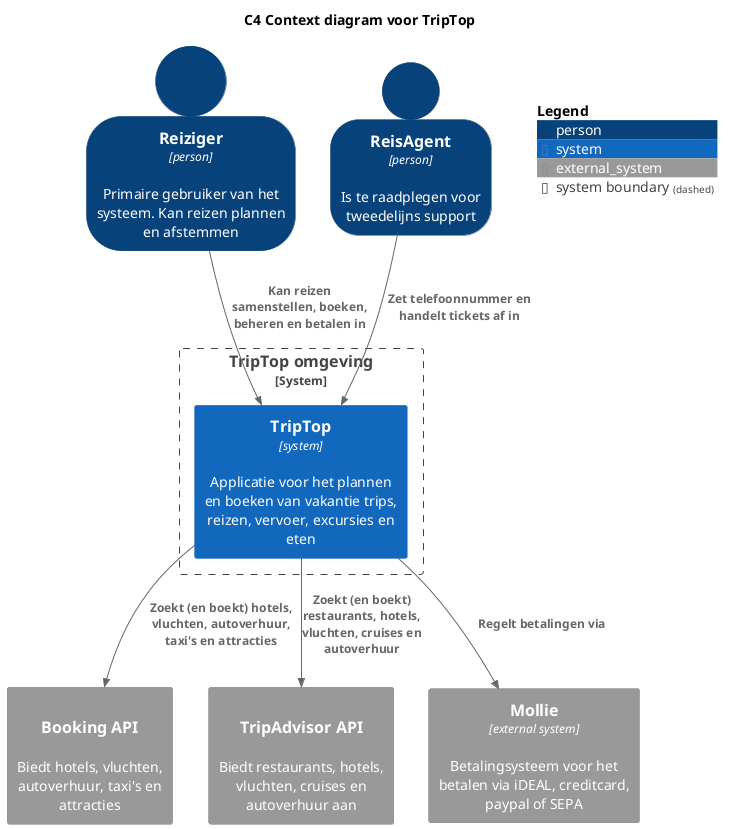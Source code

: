 @startuml
title C4 Context diagram voor TripTop
!include <C4/C4_Container.puml>

top to bottom direction

SHOW_PERSON_OUTLINE()

Person(reiziger, "Reiziger", "Primaire gebruiker van het systeem. Kan reizen plannen en afstemmen", $type="person")
Person(reisagent, "ReisAgent", "Is te raadplegen voor tweedelijns support", $type="person")

System_Boundary(system, "TripTop omgeving") {
    System(triptop, "TripTop", "Applicatie voor het plannen en boeken van vakantie trips, reizen, vervoer, excursies en eten", $type="system")
}

Rel(reiziger, triptop, "Kan reizen samenstellen, boeken, beheren en betalen in")
Rel(reisagent, triptop, "Zet telefoonnummer en handelt tickets af in")

'System_Ext(overnachting, "Overnachting API", "Biedt overnachtingen aan van bijv. Booking.com, Airbnb, eigen beheer", $type="external system")
'System_Ext(vervoer, "Vervoer tussen overnachtingen API", "Biedt vervoer tussen overnachtingen aan van bijv. treinen via NS of Deutsche Bahn, vliegtuig via KLM", $type="external system")
'System_Ext(reis, "Heen en terugreis API", "Biedt heen en terugreis aan van bijv. eigen vervoer, KLM shuttle, trein", $type="external system")
'System_Ext(autohuur, "Autohuur API", "Biedt autoverhuur aan van bijv. huurauto via Sixt, Hertz", $type="external system")
'System_Ext(activiteiten, "Excursies / activiteiten API", "Biedt excursies en activiteiten aan van bijv. via GetYourGuide, Tripadvisor", $type="external system")
'System_Ext(eten, "Eten en drinken API", "Biedt restaurants en winkels voor eten en drinken aan van bijv. via Takeaway, Eet.nu", $type="external system")
System_Ext(booking, "Booking API", "Biedt hotels, vluchten, autoverhuur, taxi's en attracties", "REST")
System_Ext(tripadvisor, "TripAdvisor API", "Biedt restaurants, hotels, vluchten, cruises en autoverhuur aan", "REST")
System_Ext(mollie, "Mollie", "Betalingsysteem voor het betalen via iDEAL, creditcard, paypal of SEPA", $type="external system")

'Rel(triptop, overnachting, "Zoekt (en boekt) overnachtingen via")
'Rel(triptop, vervoer, "Zoekt (en boekt) vervoer tussen overnachtingen via")
'Rel(triptop, reis, "Zoekt (en boekt) heen en terugreis via")
'Rel(triptop, autohuur, "Zoekt (en boekt) autohuur via")
'Rel(triptop, activiteiten, "Zoekt (en boekt) excursies / activiteiten via")
'Rel(triptop, eten, "Zoekt (en boekt) beschikbare plekken voor eten en drinken via")
Rel(triptop, booking, "Zoekt (en boekt) hotels, vluchten, autoverhuur, taxi's en attracties")
Rel(triptop, tripadvisor, "Zoekt (en boekt) restaurants, hotels, vluchten, cruises en autoverhuur")
Rel(triptop, mollie, "Regelt betalingen via")

SHOW_FLOATING_LEGEND()

@enduml